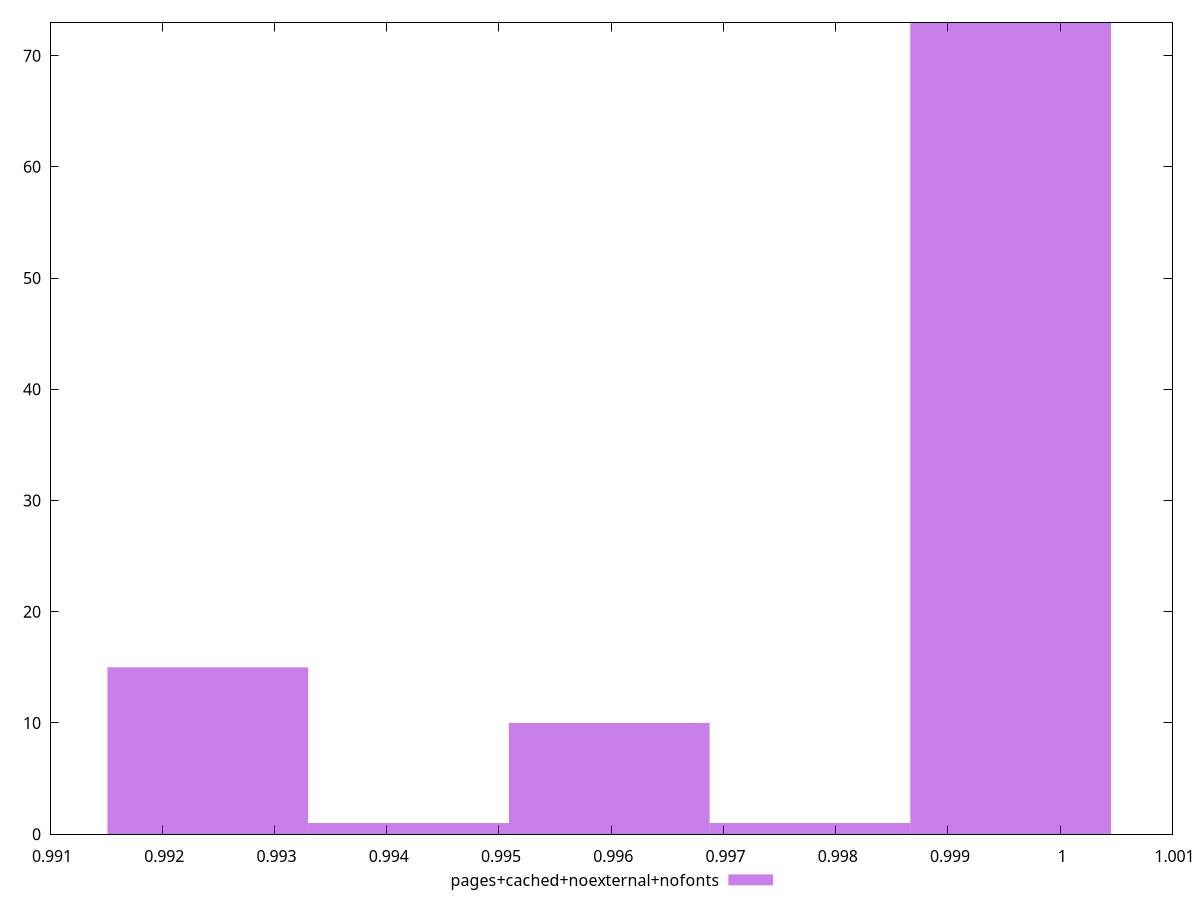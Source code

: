 $_pagesCachedNoexternalNofonts <<EOF
0.9995583659111724 73
0.9924058910209315 15
0.9959821284660519 10
0.9941940097434917 1
0.9977702471886122 1
EOF
set key outside below
set terminal pngcairo
set output "report_00005_2020-11-02T22-26-11.212Z/interactive/pages+cached+noexternal+nofonts//hist.png"
set yrange [0:73]
set boxwidth 0.001788118722560237
set style fill transparent solid 0.5 noborder
plot $_pagesCachedNoexternalNofonts title "pages+cached+noexternal+nofonts" with boxes ,